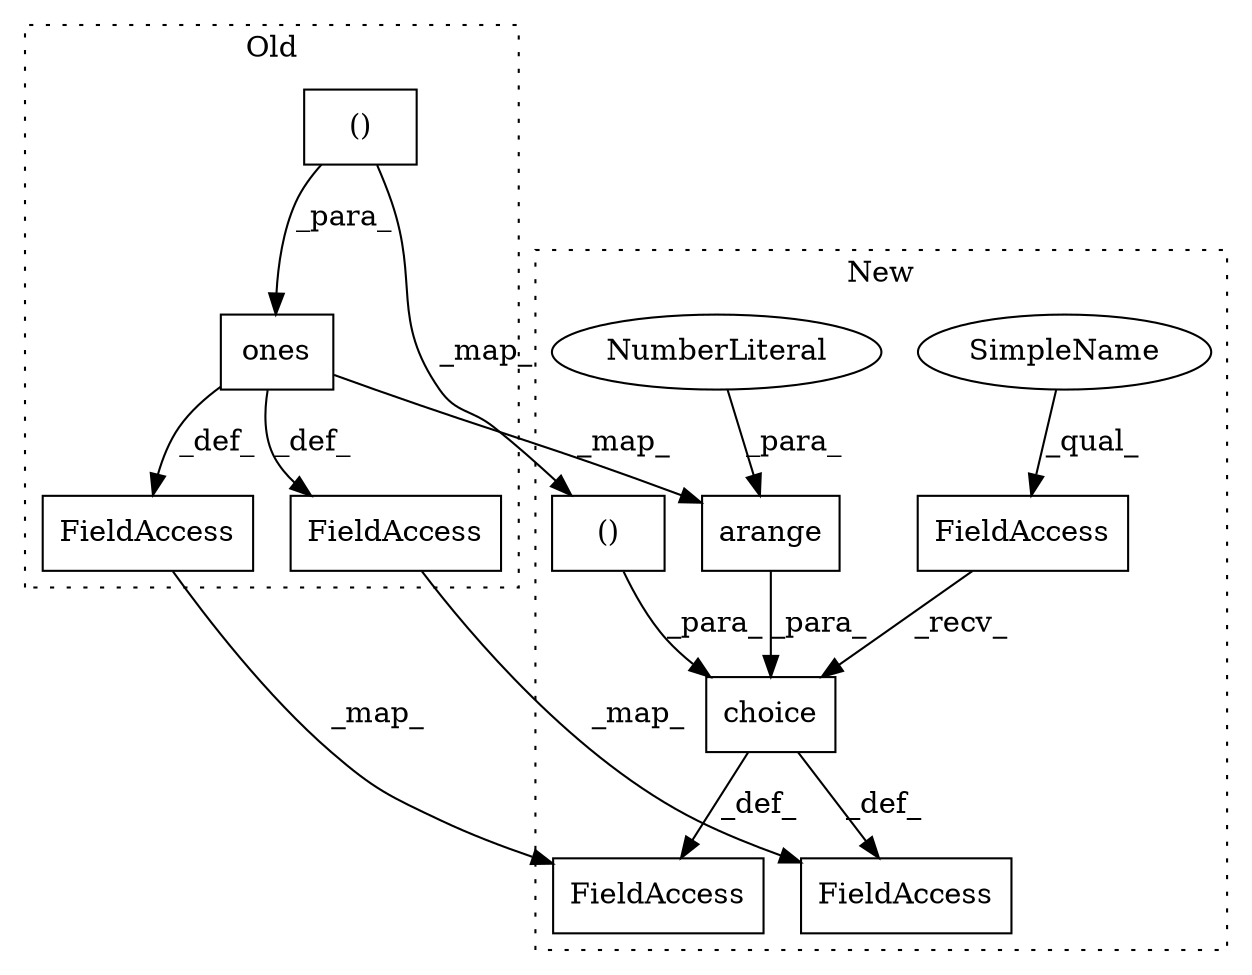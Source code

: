 digraph G {
subgraph cluster0 {
1 [label="ones" a="32" s="4739,4789" l="12,1" shape="box"];
6 [label="()" a="106" s="4751" l="25" shape="box"];
8 [label="FieldAccess" a="22" s="5089" l="11" shape="box"];
10 [label="FieldAccess" a="22" s="5113" l="12" shape="box"];
label = "Old";
style="dotted";
}
subgraph cluster1 {
2 [label="arange" a="32" s="4759,4779" l="7,1" shape="box"];
3 [label="NumberLiteral" a="34" s="4766" l="1" shape="ellipse"];
4 [label="FieldAccess" a="22" s="4733" l="12" shape="box"];
5 [label="choice" a="32" s="4746,4813" l="7,2" shape="box"];
7 [label="()" a="106" s="4788" l="25" shape="box"];
9 [label="FieldAccess" a="22" s="5114" l="11" shape="box"];
11 [label="FieldAccess" a="22" s="5138" l="12" shape="box"];
12 [label="SimpleName" a="42" s="4733" l="5" shape="ellipse"];
label = "New";
style="dotted";
}
1 -> 2 [label="_map_"];
1 -> 10 [label="_def_"];
1 -> 8 [label="_def_"];
2 -> 5 [label="_para_"];
3 -> 2 [label="_para_"];
4 -> 5 [label="_recv_"];
5 -> 9 [label="_def_"];
5 -> 11 [label="_def_"];
6 -> 1 [label="_para_"];
6 -> 7 [label="_map_"];
7 -> 5 [label="_para_"];
8 -> 9 [label="_map_"];
10 -> 11 [label="_map_"];
12 -> 4 [label="_qual_"];
}